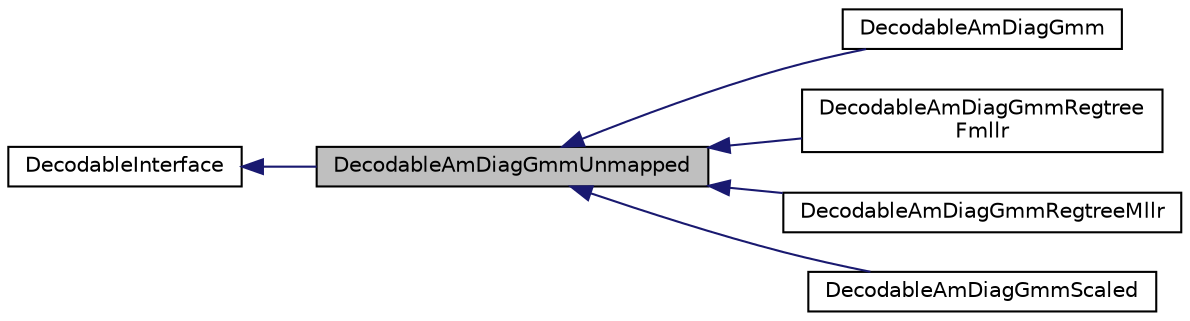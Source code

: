 digraph "DecodableAmDiagGmmUnmapped"
{
  edge [fontname="Helvetica",fontsize="10",labelfontname="Helvetica",labelfontsize="10"];
  node [fontname="Helvetica",fontsize="10",shape=record];
  rankdir="LR";
  Node0 [label="DecodableAmDiagGmmUnmapped",height=0.2,width=0.4,color="black", fillcolor="grey75", style="filled", fontcolor="black"];
  Node1 -> Node0 [dir="back",color="midnightblue",fontsize="10",style="solid",fontname="Helvetica"];
  Node1 [label="DecodableInterface",height=0.2,width=0.4,color="black", fillcolor="white", style="filled",URL="$classkaldi_1_1DecodableInterface.html",tooltip="DecodableInterface provides a link between the (acoustic-modeling and feature-processing) code and th..."];
  Node0 -> Node2 [dir="back",color="midnightblue",fontsize="10",style="solid",fontname="Helvetica"];
  Node2 [label="DecodableAmDiagGmm",height=0.2,width=0.4,color="black", fillcolor="white", style="filled",URL="$classkaldi_1_1DecodableAmDiagGmm.html"];
  Node0 -> Node3 [dir="back",color="midnightblue",fontsize="10",style="solid",fontname="Helvetica"];
  Node3 [label="DecodableAmDiagGmmRegtree\lFmllr",height=0.2,width=0.4,color="black", fillcolor="white", style="filled",URL="$classkaldi_1_1DecodableAmDiagGmmRegtreeFmllr.html"];
  Node0 -> Node4 [dir="back",color="midnightblue",fontsize="10",style="solid",fontname="Helvetica"];
  Node4 [label="DecodableAmDiagGmmRegtreeMllr",height=0.2,width=0.4,color="black", fillcolor="white", style="filled",URL="$classkaldi_1_1DecodableAmDiagGmmRegtreeMllr.html"];
  Node0 -> Node5 [dir="back",color="midnightblue",fontsize="10",style="solid",fontname="Helvetica"];
  Node5 [label="DecodableAmDiagGmmScaled",height=0.2,width=0.4,color="black", fillcolor="white", style="filled",URL="$classkaldi_1_1DecodableAmDiagGmmScaled.html"];
}
